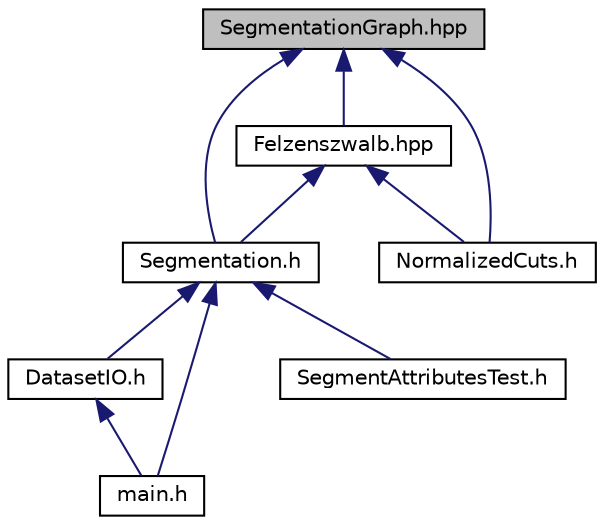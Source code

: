 digraph "SegmentationGraph.hpp"
{
  edge [fontname="Helvetica",fontsize="10",labelfontname="Helvetica",labelfontsize="10"];
  node [fontname="Helvetica",fontsize="10",shape=record];
  Node1 [label="SegmentationGraph.hpp",height=0.2,width=0.4,color="black", fillcolor="grey75", style="filled" fontcolor="black"];
  Node1 -> Node2 [dir="back",color="midnightblue",fontsize="10",style="solid",fontname="Helvetica"];
  Node2 [label="Segmentation.h",height=0.2,width=0.4,color="black", fillcolor="white", style="filled",URL="$_segmentation_8h.html"];
  Node2 -> Node3 [dir="back",color="midnightblue",fontsize="10",style="solid",fontname="Helvetica"];
  Node3 [label="DatasetIO.h",height=0.2,width=0.4,color="black", fillcolor="white", style="filled",URL="$_dataset_i_o_8h.html"];
  Node3 -> Node4 [dir="back",color="midnightblue",fontsize="10",style="solid",fontname="Helvetica"];
  Node4 [label="main.h",height=0.2,width=0.4,color="black", fillcolor="white", style="filled",URL="$main_8h_source.html"];
  Node2 -> Node4 [dir="back",color="midnightblue",fontsize="10",style="solid",fontname="Helvetica"];
  Node2 -> Node5 [dir="back",color="midnightblue",fontsize="10",style="solid",fontname="Helvetica"];
  Node5 [label="SegmentAttributesTest.h",height=0.2,width=0.4,color="black", fillcolor="white", style="filled",URL="$_segment_attributes_test_8h_source.html"];
  Node1 -> Node6 [dir="back",color="midnightblue",fontsize="10",style="solid",fontname="Helvetica"];
  Node6 [label="Felzenszwalb.hpp",height=0.2,width=0.4,color="black", fillcolor="white", style="filled",URL="$_felzenszwalb_8hpp.html"];
  Node6 -> Node2 [dir="back",color="midnightblue",fontsize="10",style="solid",fontname="Helvetica"];
  Node6 -> Node7 [dir="back",color="midnightblue",fontsize="10",style="solid",fontname="Helvetica"];
  Node7 [label="NormalizedCuts.h",height=0.2,width=0.4,color="black", fillcolor="white", style="filled",URL="$_normalized_cuts_8h.html"];
  Node1 -> Node7 [dir="back",color="midnightblue",fontsize="10",style="solid",fontname="Helvetica"];
}
